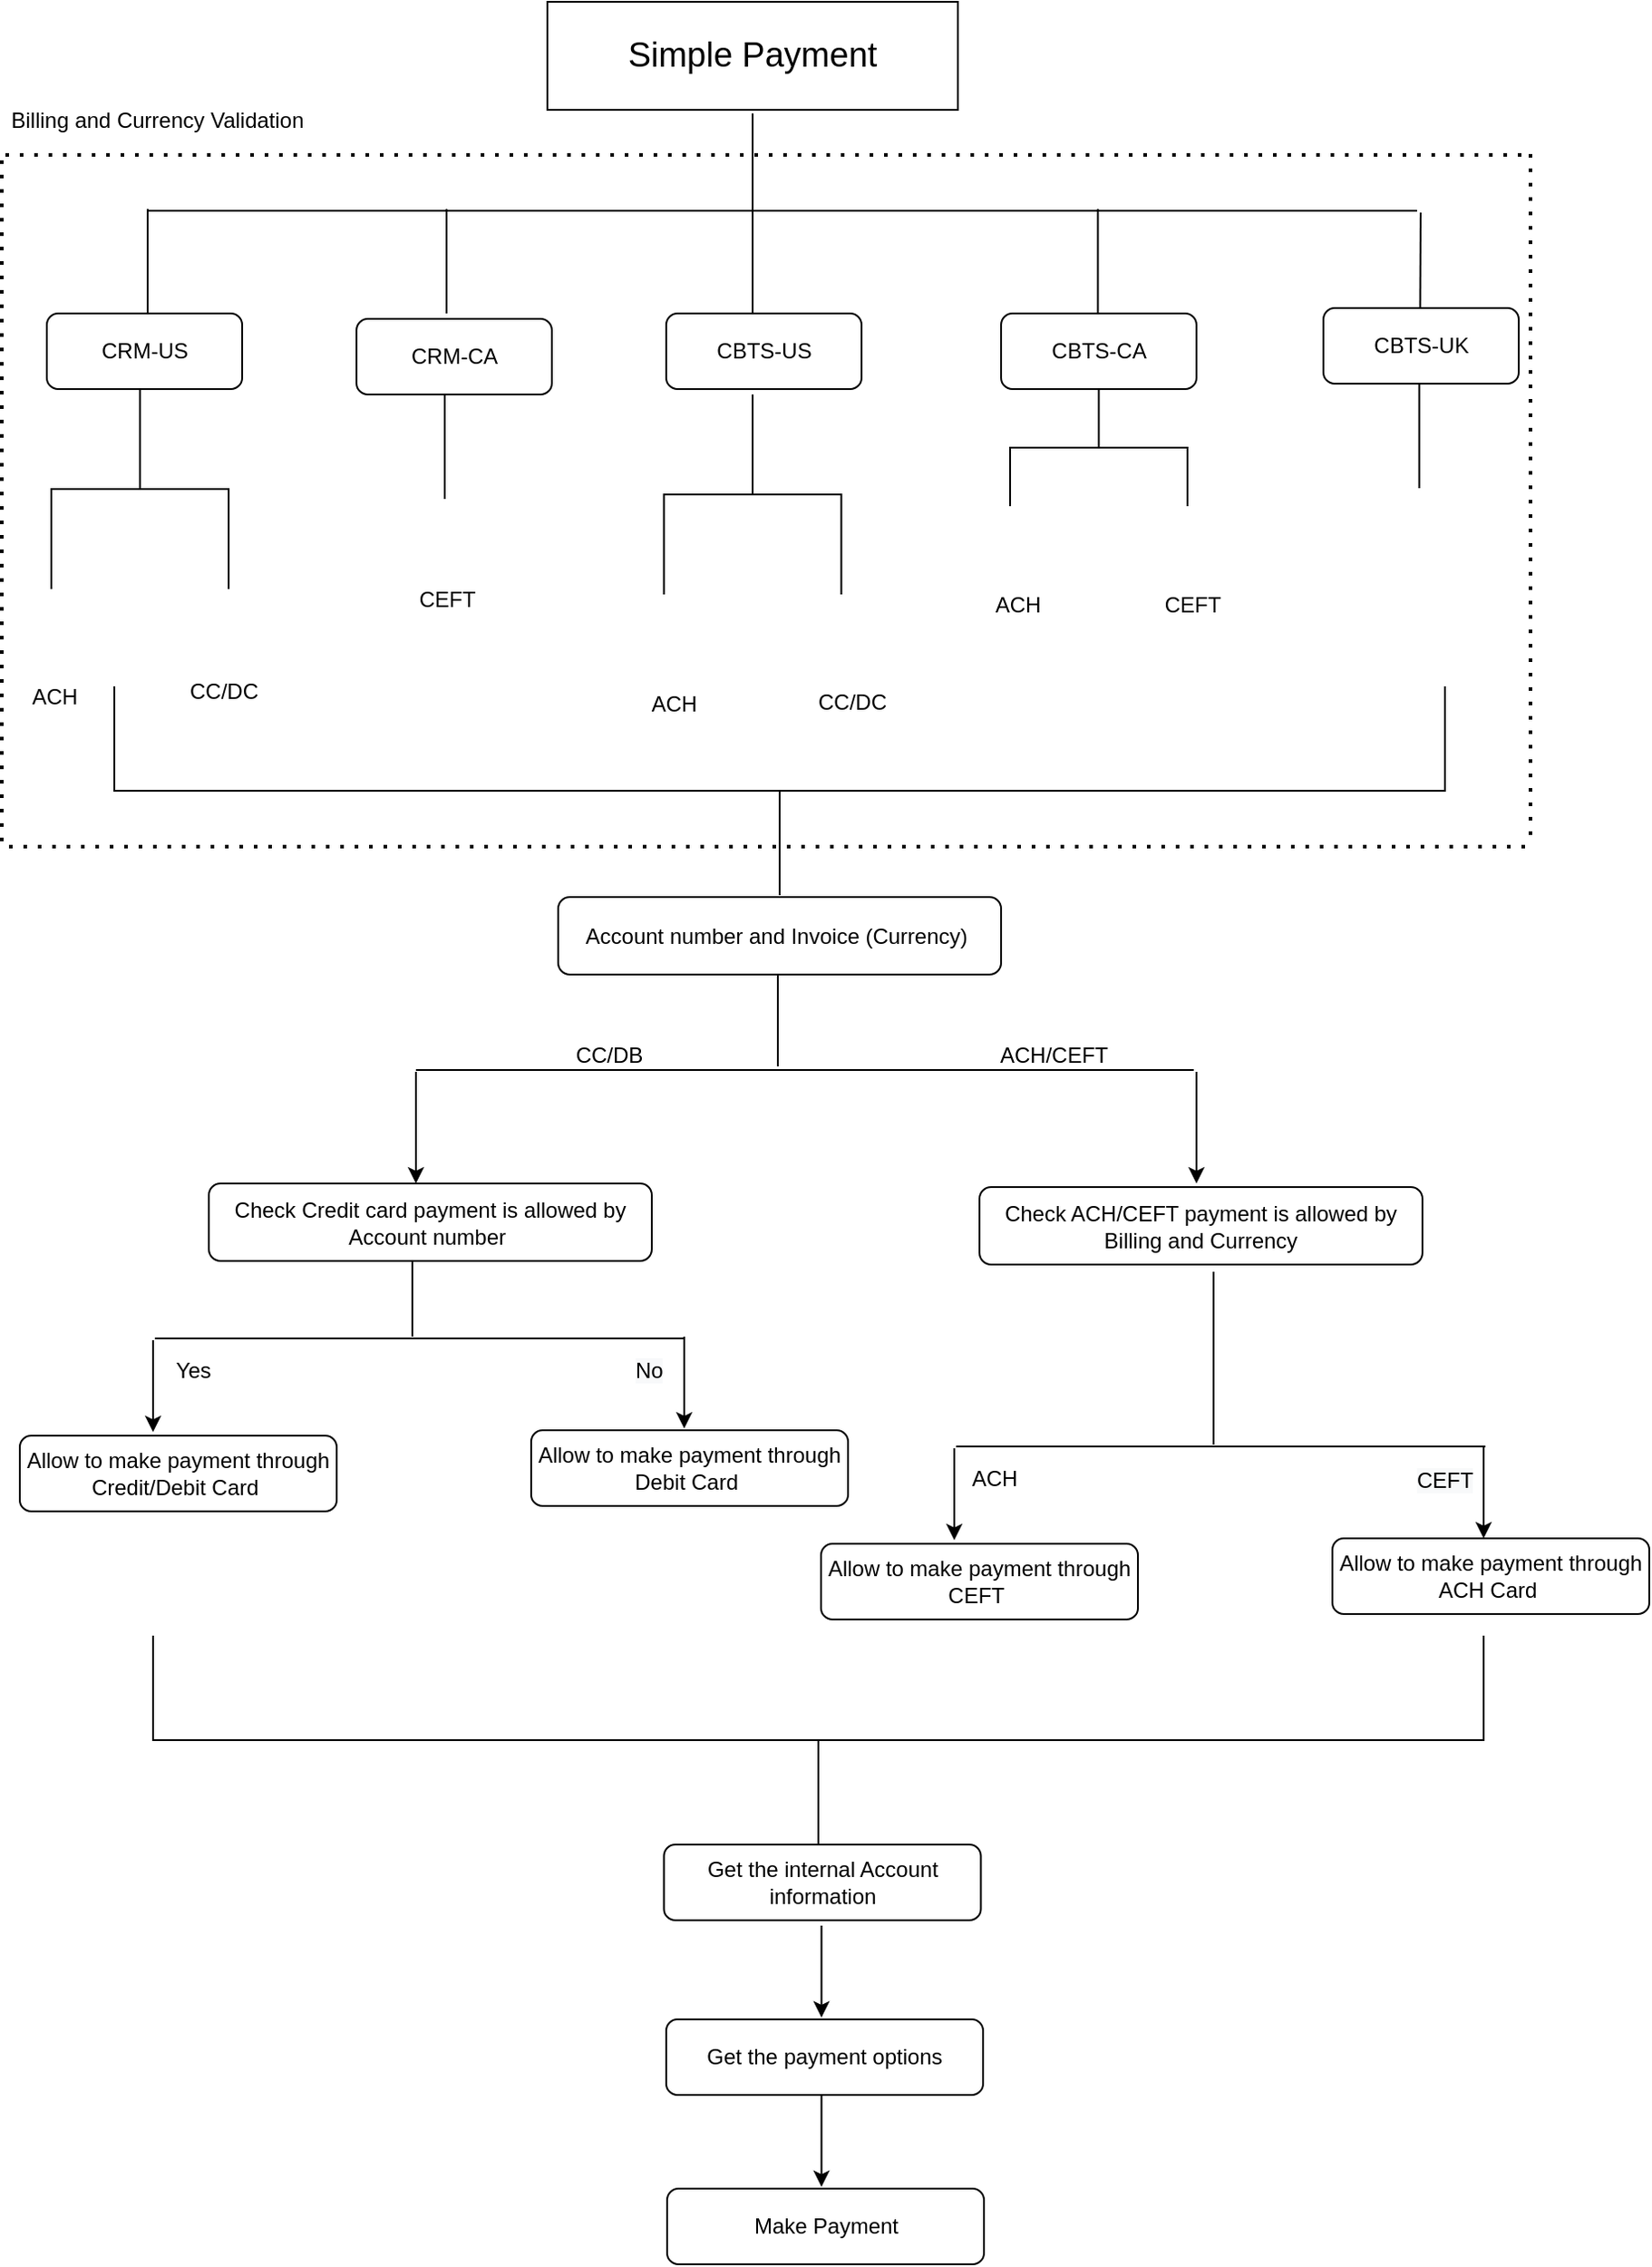 <mxfile version="13.6.10" type="github">
  <diagram id="J9oQ7YEbLdYVICq-9z-E" name="Page-1">
    <mxGraphModel dx="1888" dy="580" grid="0" gridSize="10" guides="1" tooltips="1" connect="1" arrows="1" fold="1" page="1" pageScale="1" pageWidth="850" pageHeight="1100" math="0" shadow="0">
      <root>
        <mxCell id="0" />
        <mxCell id="1" parent="0" />
        <mxCell id="SAiguCN7g2tJS7Ev6xJh-11" value="" style="shape=image;html=1;verticalAlign=top;verticalLabelPosition=bottom;labelBackgroundColor=#ffffff;imageAspect=0;aspect=fixed;image=https://cdn0.iconfinder.com/data/icons/elasto-online-store/26/00-ELASTOFONT-STORE-READY_bank-128.png" parent="1" vertex="1">
          <mxGeometry x="11" y="364.25" width="41" height="41" as="geometry" />
        </mxCell>
        <mxCell id="SAiguCN7g2tJS7Ev6xJh-13" value="" style="shape=image;html=1;verticalAlign=top;verticalLabelPosition=bottom;labelBackgroundColor=#ffffff;imageAspect=0;aspect=fixed;image=https://cdn3.iconfinder.com/data/icons/google-material-design-icons/48/ic_payment_48px-128.png" parent="1" vertex="1">
          <mxGeometry x="99" y="358" width="50.5" height="50.5" as="geometry" />
        </mxCell>
        <mxCell id="SAiguCN7g2tJS7Ev6xJh-14" value="ACH" style="text;html=1;align=center;verticalAlign=middle;resizable=0;points=[];autosize=1;" parent="1" vertex="1">
          <mxGeometry x="11" y="409" width="36" height="18" as="geometry" />
        </mxCell>
        <mxCell id="SAiguCN7g2tJS7Ev6xJh-16" value="CC/DC" style="text;html=1;align=center;verticalAlign=middle;resizable=0;points=[];autosize=1;" parent="1" vertex="1">
          <mxGeometry x="98.5" y="406.25" width="48" height="18" as="geometry" />
        </mxCell>
        <mxCell id="SAiguCN7g2tJS7Ev6xJh-20" value="CRM-US" style="rounded=1;whiteSpace=wrap;html=1;" parent="1" vertex="1">
          <mxGeometry x="25" y="205" width="108.5" height="42" as="geometry" />
        </mxCell>
        <mxCell id="SAiguCN7g2tJS7Ev6xJh-21" value="CRM-CA" style="rounded=1;whiteSpace=wrap;html=1;" parent="1" vertex="1">
          <mxGeometry x="197" y="208" width="108.5" height="42" as="geometry" />
        </mxCell>
        <mxCell id="SAiguCN7g2tJS7Ev6xJh-22" value="CBTS-US" style="rounded=1;whiteSpace=wrap;html=1;" parent="1" vertex="1">
          <mxGeometry x="369" y="205" width="108.5" height="42" as="geometry" />
        </mxCell>
        <mxCell id="SAiguCN7g2tJS7Ev6xJh-23" value="CBTS-CA" style="rounded=1;whiteSpace=wrap;html=1;" parent="1" vertex="1">
          <mxGeometry x="555" y="205" width="108.5" height="42" as="geometry" />
        </mxCell>
        <mxCell id="SAiguCN7g2tJS7Ev6xJh-24" value="CBTS-UK" style="rounded=1;whiteSpace=wrap;html=1;" parent="1" vertex="1">
          <mxGeometry x="734" y="202" width="108.5" height="42" as="geometry" />
        </mxCell>
        <mxCell id="SAiguCN7g2tJS7Ev6xJh-26" value="&lt;font style=&quot;font-size: 19px&quot;&gt;Simple Payment&lt;/font&gt;" style="rounded=0;whiteSpace=wrap;html=1;" parent="1" vertex="1">
          <mxGeometry x="303" y="32" width="228" height="60" as="geometry" />
        </mxCell>
        <mxCell id="SAiguCN7g2tJS7Ev6xJh-30" value="" style="endArrow=none;html=1;" parent="1" edge="1">
          <mxGeometry width="50" height="50" relative="1" as="geometry">
            <mxPoint x="81" y="148" as="sourcePoint" />
            <mxPoint x="786" y="148" as="targetPoint" />
          </mxGeometry>
        </mxCell>
        <mxCell id="SAiguCN7g2tJS7Ev6xJh-31" value="" style="endArrow=none;html=1;" parent="1" edge="1">
          <mxGeometry width="50" height="50" relative="1" as="geometry">
            <mxPoint x="417" y="205" as="sourcePoint" />
            <mxPoint x="417" y="147" as="targetPoint" />
          </mxGeometry>
        </mxCell>
        <mxCell id="SAiguCN7g2tJS7Ev6xJh-32" value="" style="endArrow=none;html=1;" parent="1" edge="1">
          <mxGeometry width="50" height="50" relative="1" as="geometry">
            <mxPoint x="81" y="205" as="sourcePoint" />
            <mxPoint x="81" y="147" as="targetPoint" />
          </mxGeometry>
        </mxCell>
        <mxCell id="SAiguCN7g2tJS7Ev6xJh-33" value="" style="endArrow=none;html=1;" parent="1" edge="1">
          <mxGeometry width="50" height="50" relative="1" as="geometry">
            <mxPoint x="247" y="205" as="sourcePoint" />
            <mxPoint x="247" y="147" as="targetPoint" />
          </mxGeometry>
        </mxCell>
        <mxCell id="SAiguCN7g2tJS7Ev6xJh-34" value="" style="endArrow=none;html=1;" parent="1" edge="1">
          <mxGeometry width="50" height="50" relative="1" as="geometry">
            <mxPoint x="787.75" y="202" as="sourcePoint" />
            <mxPoint x="788" y="149" as="targetPoint" />
          </mxGeometry>
        </mxCell>
        <mxCell id="SAiguCN7g2tJS7Ev6xJh-35" value="" style="endArrow=none;html=1;" parent="1" edge="1">
          <mxGeometry width="50" height="50" relative="1" as="geometry">
            <mxPoint x="608.75" y="205" as="sourcePoint" />
            <mxPoint x="608.75" y="147" as="targetPoint" />
          </mxGeometry>
        </mxCell>
        <mxCell id="SAiguCN7g2tJS7Ev6xJh-36" value="" style="endArrow=none;html=1;" parent="1" edge="1">
          <mxGeometry width="50" height="50" relative="1" as="geometry">
            <mxPoint x="417" y="152" as="sourcePoint" />
            <mxPoint x="417" y="94" as="targetPoint" />
          </mxGeometry>
        </mxCell>
        <mxCell id="SAiguCN7g2tJS7Ev6xJh-45" value="" style="strokeWidth=1;html=1;shape=mxgraph.flowchart.annotation_2;align=left;labelPosition=right;pointerEvents=1;direction=south;" parent="1" vertex="1">
          <mxGeometry x="27.5" y="247" width="98.5" height="111" as="geometry" />
        </mxCell>
        <mxCell id="SAiguCN7g2tJS7Ev6xJh-47" value="" style="strokeWidth=1;html=1;shape=mxgraph.flowchart.annotation_2;align=left;labelPosition=right;pointerEvents=1;direction=south;" parent="1" vertex="1">
          <mxGeometry x="367.75" y="250" width="98.5" height="111" as="geometry" />
        </mxCell>
        <mxCell id="SAiguCN7g2tJS7Ev6xJh-52" value="" style="shape=image;html=1;verticalAlign=top;verticalLabelPosition=bottom;labelBackgroundColor=#ffffff;imageAspect=0;aspect=fixed;image=https://cdn0.iconfinder.com/data/icons/elasto-online-store/26/00-ELASTOFONT-STORE-READY_bank-128.png" parent="1" vertex="1">
          <mxGeometry x="350" y="368" width="41" height="41" as="geometry" />
        </mxCell>
        <mxCell id="SAiguCN7g2tJS7Ev6xJh-53" value="" style="shape=image;html=1;verticalAlign=top;verticalLabelPosition=bottom;labelBackgroundColor=#ffffff;imageAspect=0;aspect=fixed;image=https://cdn3.iconfinder.com/data/icons/google-material-design-icons/48/ic_payment_48px-128.png" parent="1" vertex="1">
          <mxGeometry x="446" y="362.5" width="49.5" height="49.5" as="geometry" />
        </mxCell>
        <mxCell id="SAiguCN7g2tJS7Ev6xJh-54" value="ACH" style="text;html=1;align=center;verticalAlign=middle;resizable=0;points=[];autosize=1;" parent="1" vertex="1">
          <mxGeometry x="355" y="412.5" width="36" height="18" as="geometry" />
        </mxCell>
        <mxCell id="SAiguCN7g2tJS7Ev6xJh-55" value="CC/DC" style="text;html=1;align=center;verticalAlign=middle;resizable=0;points=[];autosize=1;" parent="1" vertex="1">
          <mxGeometry x="447.5" y="412" width="48" height="18" as="geometry" />
        </mxCell>
        <mxCell id="SAiguCN7g2tJS7Ev6xJh-59" value="" style="shape=image;html=1;verticalAlign=top;verticalLabelPosition=bottom;labelBackgroundColor=#ffffff;imageAspect=0;aspect=fixed;image=https://cdn3.iconfinder.com/data/icons/tango-icon-library/48/process-stop-128.png;strokeColor=#000000;strokeWidth=1;" parent="1" vertex="1">
          <mxGeometry x="763.25" y="305" width="50" height="50" as="geometry" />
        </mxCell>
        <mxCell id="SAiguCN7g2tJS7Ev6xJh-60" value="" style="endArrow=none;html=1;" parent="1" edge="1">
          <mxGeometry width="50" height="50" relative="1" as="geometry">
            <mxPoint x="787.25" y="302" as="sourcePoint" />
            <mxPoint x="787.25" y="244" as="targetPoint" />
          </mxGeometry>
        </mxCell>
        <mxCell id="3agMhINum5lRsY7JjDlr-2" value="" style="shape=image;html=1;verticalAlign=top;verticalLabelPosition=bottom;labelBackgroundColor=#ffffff;imageAspect=0;aspect=fixed;image=https://cdn0.iconfinder.com/data/icons/elasto-online-store/26/00-ELASTOFONT-STORE-READY_bank-128.png" parent="1" vertex="1">
          <mxGeometry x="226" y="314" width="41" height="41" as="geometry" />
        </mxCell>
        <mxCell id="3agMhINum5lRsY7JjDlr-3" value="CEFT" style="text;html=1;align=center;verticalAlign=middle;resizable=0;points=[];autosize=1;" parent="1" vertex="1">
          <mxGeometry x="226" y="355" width="41" height="18" as="geometry" />
        </mxCell>
        <mxCell id="3agMhINum5lRsY7JjDlr-9" value="" style="shape=image;html=1;verticalAlign=top;verticalLabelPosition=bottom;labelBackgroundColor=#ffffff;imageAspect=0;aspect=fixed;image=https://cdn0.iconfinder.com/data/icons/elasto-online-store/26/00-ELASTOFONT-STORE-READY_bank-128.png" parent="1" vertex="1">
          <mxGeometry x="543" y="317" width="41" height="41" as="geometry" />
        </mxCell>
        <mxCell id="3agMhINum5lRsY7JjDlr-10" value="" style="shape=image;html=1;verticalAlign=top;verticalLabelPosition=bottom;labelBackgroundColor=#ffffff;imageAspect=0;aspect=fixed;image=https://cdn0.iconfinder.com/data/icons/elasto-online-store/26/00-ELASTOFONT-STORE-READY_bank-128.png" parent="1" vertex="1">
          <mxGeometry x="640" y="317" width="41" height="41" as="geometry" />
        </mxCell>
        <mxCell id="3agMhINum5lRsY7JjDlr-11" value="" style="strokeWidth=1;html=1;shape=mxgraph.flowchart.annotation_2;align=left;labelPosition=right;pointerEvents=1;direction=south;" parent="1" vertex="1">
          <mxGeometry x="560" y="247" width="98.5" height="65" as="geometry" />
        </mxCell>
        <mxCell id="3agMhINum5lRsY7JjDlr-12" value="ACH" style="text;html=1;align=center;verticalAlign=middle;resizable=0;points=[];autosize=1;" parent="1" vertex="1">
          <mxGeometry x="545.5" y="358" width="36" height="18" as="geometry" />
        </mxCell>
        <mxCell id="3agMhINum5lRsY7JjDlr-13" value="CEFT" style="text;html=1;align=center;verticalAlign=middle;resizable=0;points=[];autosize=1;" parent="1" vertex="1">
          <mxGeometry x="640" y="358" width="41" height="18" as="geometry" />
        </mxCell>
        <mxCell id="9vIhl7H0HvSpt7enOpmk-1" value="" style="endArrow=none;html=1;" parent="1" edge="1">
          <mxGeometry width="50" height="50" relative="1" as="geometry">
            <mxPoint x="246" y="308" as="sourcePoint" />
            <mxPoint x="246" y="250" as="targetPoint" />
          </mxGeometry>
        </mxCell>
        <mxCell id="cGAqBPdDBswRHycrWecM-18" value="" style="strokeWidth=1;html=1;shape=mxgraph.flowchart.annotation_2;align=left;labelPosition=right;pointerEvents=1;direction=north;" parent="1" vertex="1">
          <mxGeometry x="62.5" y="412" width="739" height="116" as="geometry" />
        </mxCell>
        <mxCell id="cGAqBPdDBswRHycrWecM-19" value="Account number and Invoice (Currency)&amp;nbsp;" style="rounded=1;whiteSpace=wrap;html=1;" parent="1" vertex="1">
          <mxGeometry x="309" y="529" width="246" height="43" as="geometry" />
        </mxCell>
        <mxCell id="cGAqBPdDBswRHycrWecM-20" value="" style="endArrow=none;html=1;" parent="1" edge="1">
          <mxGeometry width="50" height="50" relative="1" as="geometry">
            <mxPoint x="431" y="623" as="sourcePoint" />
            <mxPoint x="431" y="572" as="targetPoint" />
          </mxGeometry>
        </mxCell>
        <mxCell id="cGAqBPdDBswRHycrWecM-21" value="" style="endArrow=none;html=1;" parent="1" edge="1">
          <mxGeometry width="50" height="50" relative="1" as="geometry">
            <mxPoint x="230" y="625" as="sourcePoint" />
            <mxPoint x="662" y="625" as="targetPoint" />
          </mxGeometry>
        </mxCell>
        <mxCell id="cGAqBPdDBswRHycrWecM-22" value="CC/DB" style="text;html=1;align=center;verticalAlign=middle;resizable=0;points=[];autosize=1;" parent="1" vertex="1">
          <mxGeometry x="313" y="608" width="48" height="18" as="geometry" />
        </mxCell>
        <mxCell id="cGAqBPdDBswRHycrWecM-23" value="ACH/CEFT" style="text;html=1;align=center;verticalAlign=middle;resizable=0;points=[];autosize=1;" parent="1" vertex="1">
          <mxGeometry x="549" y="608" width="70" height="18" as="geometry" />
        </mxCell>
        <mxCell id="cGAqBPdDBswRHycrWecM-24" value="" style="endArrow=classic;html=1;" parent="1" edge="1">
          <mxGeometry width="50" height="50" relative="1" as="geometry">
            <mxPoint x="230" y="626" as="sourcePoint" />
            <mxPoint x="230" y="688" as="targetPoint" />
          </mxGeometry>
        </mxCell>
        <mxCell id="cGAqBPdDBswRHycrWecM-25" value="" style="endArrow=classic;html=1;" parent="1" edge="1">
          <mxGeometry width="50" height="50" relative="1" as="geometry">
            <mxPoint x="663.5" y="626" as="sourcePoint" />
            <mxPoint x="663.5" y="688" as="targetPoint" />
          </mxGeometry>
        </mxCell>
        <mxCell id="cGAqBPdDBswRHycrWecM-26" value="Check Credit card payment is allowed by Account number&amp;nbsp;" style="rounded=1;whiteSpace=wrap;html=1;" parent="1" vertex="1">
          <mxGeometry x="115" y="688" width="246" height="43" as="geometry" />
        </mxCell>
        <mxCell id="cGAqBPdDBswRHycrWecM-27" value="" style="endArrow=classic;html=1;" parent="1" edge="1">
          <mxGeometry width="50" height="50" relative="1" as="geometry">
            <mxPoint x="84" y="775" as="sourcePoint" />
            <mxPoint x="84" y="826" as="targetPoint" />
          </mxGeometry>
        </mxCell>
        <mxCell id="cGAqBPdDBswRHycrWecM-28" value="" style="endArrow=none;html=1;" parent="1" edge="1">
          <mxGeometry width="50" height="50" relative="1" as="geometry">
            <mxPoint x="228" y="773" as="sourcePoint" />
            <mxPoint x="228" y="731" as="targetPoint" />
          </mxGeometry>
        </mxCell>
        <mxCell id="cGAqBPdDBswRHycrWecM-29" value="" style="endArrow=none;html=1;" parent="1" edge="1">
          <mxGeometry width="50" height="50" relative="1" as="geometry">
            <mxPoint x="85" y="774" as="sourcePoint" />
            <mxPoint x="379" y="774" as="targetPoint" />
          </mxGeometry>
        </mxCell>
        <mxCell id="cGAqBPdDBswRHycrWecM-30" value="" style="endArrow=classic;html=1;" parent="1" edge="1">
          <mxGeometry width="50" height="50" relative="1" as="geometry">
            <mxPoint x="379" y="773" as="sourcePoint" />
            <mxPoint x="379" y="824" as="targetPoint" />
          </mxGeometry>
        </mxCell>
        <mxCell id="cGAqBPdDBswRHycrWecM-31" value="Yes" style="text;html=1;align=center;verticalAlign=middle;resizable=0;points=[];autosize=1;" parent="1" vertex="1">
          <mxGeometry x="91" y="783" width="29" height="18" as="geometry" />
        </mxCell>
        <mxCell id="cGAqBPdDBswRHycrWecM-32" value="&lt;span style=&quot;color: rgb(0 , 0 , 0) ; font-family: &amp;#34;helvetica&amp;#34; ; font-size: 12px ; font-style: normal ; font-weight: 400 ; letter-spacing: normal ; text-align: center ; text-indent: 0px ; text-transform: none ; word-spacing: 0px ; background-color: rgb(248 , 249 , 250) ; display: inline ; float: none&quot;&gt;No&lt;/span&gt;" style="text;whiteSpace=wrap;html=1;" parent="1" vertex="1">
          <mxGeometry x="350.0" y="778" width="39" height="28" as="geometry" />
        </mxCell>
        <mxCell id="cGAqBPdDBswRHycrWecM-33" value="&lt;p class=&quot;MsoNormal&quot;&gt;Allow to make payment through&lt;br/&gt;Credit/Debit Card&amp;nbsp;&lt;/p&gt;" style="rounded=1;whiteSpace=wrap;html=1;" parent="1" vertex="1">
          <mxGeometry x="10" y="828" width="176" height="42" as="geometry" />
        </mxCell>
        <mxCell id="cGAqBPdDBswRHycrWecM-34" value="&lt;p class=&quot;MsoNormal&quot;&gt;Allow to make payment through&lt;br&gt;Debit Card&amp;nbsp;&lt;/p&gt;" style="rounded=1;whiteSpace=wrap;html=1;" parent="1" vertex="1">
          <mxGeometry x="294" y="825" width="176" height="42" as="geometry" />
        </mxCell>
        <mxCell id="cGAqBPdDBswRHycrWecM-35" value="Check ACH/CEFT payment is allowed by Billing and Currency" style="rounded=1;whiteSpace=wrap;html=1;" parent="1" vertex="1">
          <mxGeometry x="543" y="690" width="246" height="43" as="geometry" />
        </mxCell>
        <mxCell id="cGAqBPdDBswRHycrWecM-36" value="" style="endArrow=classic;html=1;" parent="1" edge="1">
          <mxGeometry width="50" height="50" relative="1" as="geometry">
            <mxPoint x="529" y="835" as="sourcePoint" />
            <mxPoint x="529" y="886" as="targetPoint" />
          </mxGeometry>
        </mxCell>
        <mxCell id="cGAqBPdDBswRHycrWecM-37" value="" style="endArrow=none;html=1;" parent="1" edge="1">
          <mxGeometry width="50" height="50" relative="1" as="geometry">
            <mxPoint x="673" y="833" as="sourcePoint" />
            <mxPoint x="673" y="737" as="targetPoint" />
          </mxGeometry>
        </mxCell>
        <mxCell id="cGAqBPdDBswRHycrWecM-38" value="" style="endArrow=none;html=1;" parent="1" edge="1">
          <mxGeometry width="50" height="50" relative="1" as="geometry">
            <mxPoint x="530" y="834" as="sourcePoint" />
            <mxPoint x="824" y="834" as="targetPoint" />
          </mxGeometry>
        </mxCell>
        <mxCell id="cGAqBPdDBswRHycrWecM-39" value="ACH" style="text;html=1;align=center;verticalAlign=middle;resizable=0;points=[];autosize=1;" parent="1" vertex="1">
          <mxGeometry x="533" y="843" width="36" height="18" as="geometry" />
        </mxCell>
        <mxCell id="cGAqBPdDBswRHycrWecM-40" value="&lt;span style=&quot;color: rgb(0 , 0 , 0) ; font-family: &amp;#34;helvetica&amp;#34; ; font-size: 12px ; font-style: normal ; font-weight: 400 ; letter-spacing: normal ; text-align: center ; text-indent: 0px ; text-transform: none ; word-spacing: 0px ; background-color: rgb(248 , 249 , 250) ; display: inline ; float: none&quot;&gt;CEFT&lt;/span&gt;" style="text;whiteSpace=wrap;html=1;" parent="1" vertex="1">
          <mxGeometry x="784" y="839" width="39" height="26" as="geometry" />
        </mxCell>
        <mxCell id="cGAqBPdDBswRHycrWecM-41" value="&lt;p class=&quot;MsoNormal&quot;&gt;Allow to make payment through&lt;br&gt;CEFT&amp;nbsp;&lt;/p&gt;" style="rounded=1;whiteSpace=wrap;html=1;" parent="1" vertex="1">
          <mxGeometry x="455" y="888" width="176" height="42" as="geometry" />
        </mxCell>
        <mxCell id="cGAqBPdDBswRHycrWecM-42" value="&lt;p class=&quot;MsoNormal&quot;&gt;Allow to make payment through&lt;br&gt;ACH Card&amp;nbsp;&lt;/p&gt;" style="rounded=1;whiteSpace=wrap;html=1;" parent="1" vertex="1">
          <mxGeometry x="739" y="885" width="176" height="42" as="geometry" />
        </mxCell>
        <mxCell id="cGAqBPdDBswRHycrWecM-43" value="" style="endArrow=classic;html=1;" parent="1" edge="1">
          <mxGeometry width="50" height="50" relative="1" as="geometry">
            <mxPoint x="823" y="834" as="sourcePoint" />
            <mxPoint x="823" y="885" as="targetPoint" />
          </mxGeometry>
        </mxCell>
        <mxCell id="cGAqBPdDBswRHycrWecM-45" value="" style="strokeWidth=1;html=1;shape=mxgraph.flowchart.annotation_2;align=left;labelPosition=right;pointerEvents=1;direction=north;" parent="1" vertex="1">
          <mxGeometry x="84" y="939" width="739" height="116" as="geometry" />
        </mxCell>
        <mxCell id="cGAqBPdDBswRHycrWecM-46" value="&lt;p class=&quot;MsoNormal&quot;&gt;Get the internal Account information&lt;/p&gt;" style="rounded=1;whiteSpace=wrap;html=1;" parent="1" vertex="1">
          <mxGeometry x="367.75" y="1055" width="176" height="42" as="geometry" />
        </mxCell>
        <mxCell id="cGAqBPdDBswRHycrWecM-47" value="" style="endArrow=classic;html=1;" parent="1" edge="1">
          <mxGeometry width="50" height="50" relative="1" as="geometry">
            <mxPoint x="455.25" y="1100" as="sourcePoint" />
            <mxPoint x="455.25" y="1151" as="targetPoint" />
          </mxGeometry>
        </mxCell>
        <mxCell id="cGAqBPdDBswRHycrWecM-48" value="&lt;p class=&quot;MsoNormal&quot;&gt;Get the payment options&lt;/p&gt;" style="rounded=1;whiteSpace=wrap;html=1;" parent="1" vertex="1">
          <mxGeometry x="369" y="1152" width="176" height="42" as="geometry" />
        </mxCell>
        <mxCell id="cGAqBPdDBswRHycrWecM-49" value="" style="endArrow=classic;html=1;" parent="1" edge="1">
          <mxGeometry width="50" height="50" relative="1" as="geometry">
            <mxPoint x="455.25" y="1194" as="sourcePoint" />
            <mxPoint x="455.25" y="1245" as="targetPoint" />
          </mxGeometry>
        </mxCell>
        <mxCell id="cGAqBPdDBswRHycrWecM-50" value="&lt;p class=&quot;MsoNormal&quot;&gt;Make Payment&lt;/p&gt;" style="rounded=1;whiteSpace=wrap;html=1;" parent="1" vertex="1">
          <mxGeometry x="369.5" y="1246" width="176" height="42" as="geometry" />
        </mxCell>
        <mxCell id="FVHrlQa_bCkztTw90i5k-1" value="" style="endArrow=none;dashed=1;html=1;dashPattern=1 3;strokeWidth=2;" edge="1" parent="1">
          <mxGeometry width="50" height="50" relative="1" as="geometry">
            <mxPoint x="2" y="117" as="sourcePoint" />
            <mxPoint x="848" y="117" as="targetPoint" />
          </mxGeometry>
        </mxCell>
        <mxCell id="FVHrlQa_bCkztTw90i5k-2" value="" style="endArrow=none;dashed=1;html=1;dashPattern=1 3;strokeWidth=2;" edge="1" parent="1">
          <mxGeometry width="50" height="50" relative="1" as="geometry">
            <mxPoint x="4" y="501" as="sourcePoint" />
            <mxPoint x="850" y="501" as="targetPoint" />
          </mxGeometry>
        </mxCell>
        <mxCell id="FVHrlQa_bCkztTw90i5k-3" value="" style="endArrow=none;dashed=1;html=1;dashPattern=1 3;strokeWidth=2;" edge="1" parent="1">
          <mxGeometry width="50" height="50" relative="1" as="geometry">
            <mxPoint y="498" as="sourcePoint" />
            <mxPoint y="114" as="targetPoint" />
          </mxGeometry>
        </mxCell>
        <mxCell id="FVHrlQa_bCkztTw90i5k-4" value="" style="endArrow=none;dashed=1;html=1;dashPattern=1 3;strokeWidth=2;" edge="1" parent="1">
          <mxGeometry width="50" height="50" relative="1" as="geometry">
            <mxPoint x="849" y="494.5" as="sourcePoint" />
            <mxPoint x="849" y="110.5" as="targetPoint" />
          </mxGeometry>
        </mxCell>
        <mxCell id="FVHrlQa_bCkztTw90i5k-5" value="Billing and Currency Validation" style="text;html=1;align=center;verticalAlign=middle;resizable=0;points=[];autosize=1;" vertex="1" parent="1">
          <mxGeometry y="89" width="172" height="18" as="geometry" />
        </mxCell>
      </root>
    </mxGraphModel>
  </diagram>
</mxfile>
